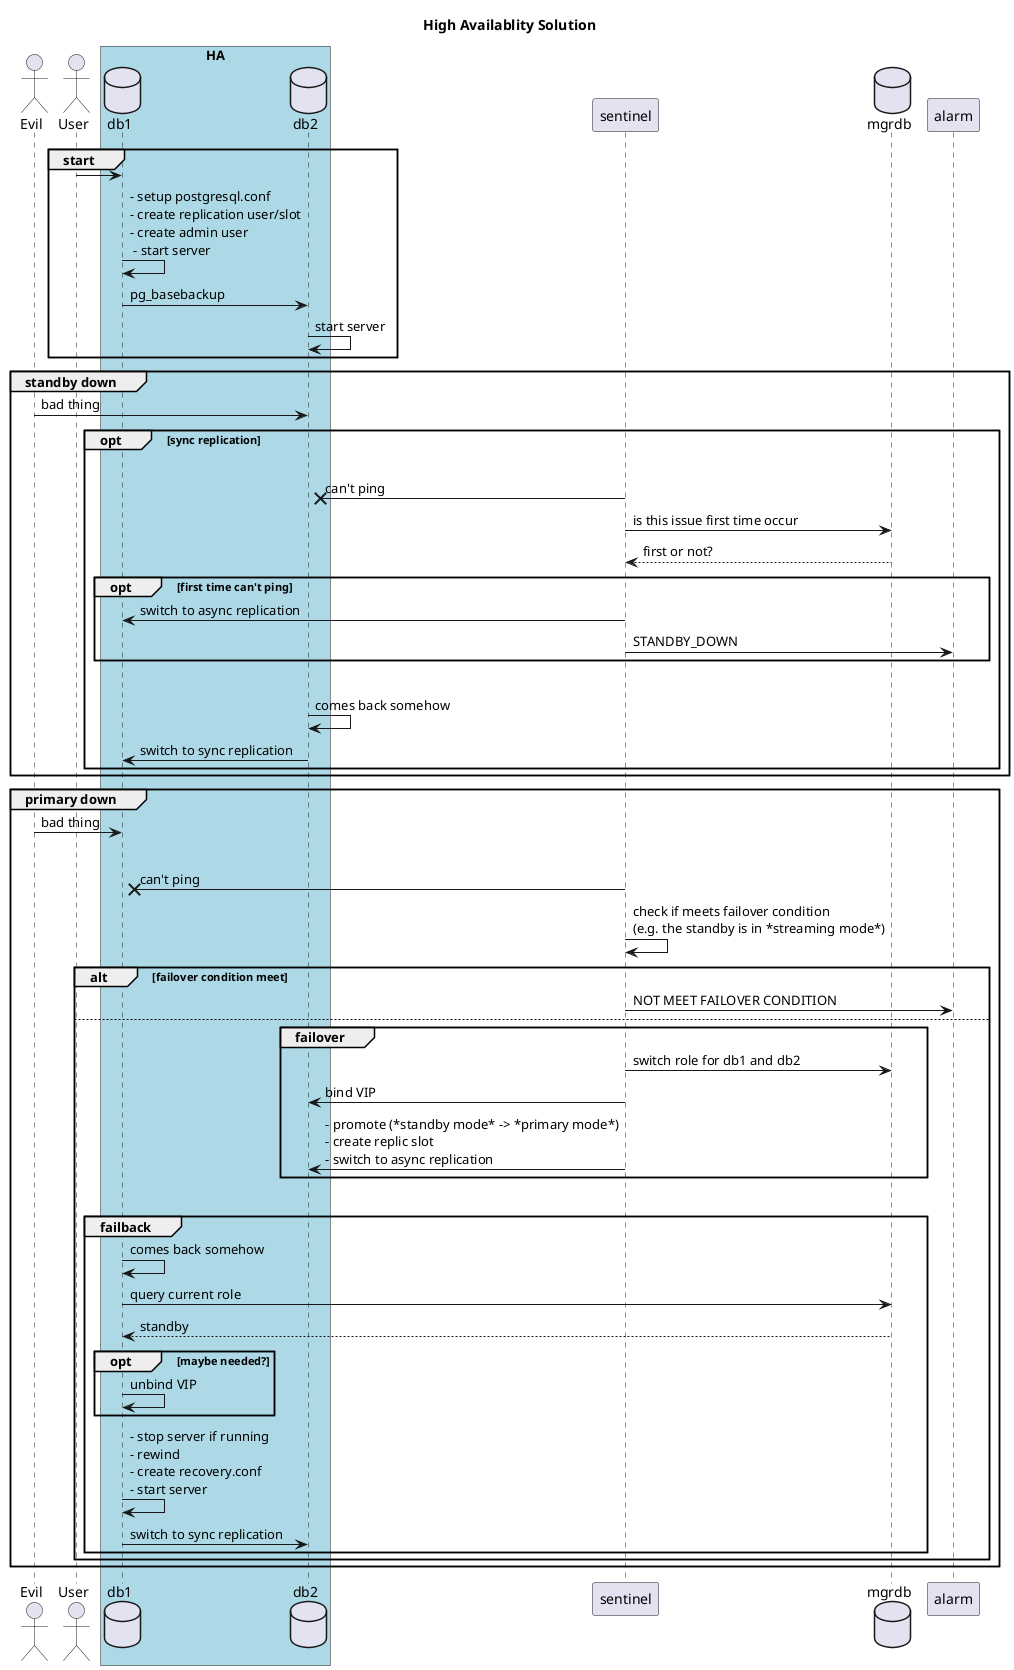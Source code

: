 @startuml
title High Availablity Solution

actor Evil
actor User

box "HA" #LightBlue
    database db1
    database db2
end box
participant sentinel
database mgrdb
participant alarm

group start
    User -> db1
    db1 -> db1: - setup postgresql.conf\n- create replication user/slot\n- create admin user\n - start server
    db1 -> db2: pg_basebackup
    db2 -> db2: start server
end

group standby down
    Evil -> db2: bad thing
    opt sync replication
        |||
        sentinel ->x db2: can't ping
        sentinel -> mgrdb: is this issue first time occur
        sentinel <-- mgrdb: first or not?
        opt first time can't ping
            sentinel -> db1: switch to async replication
            sentinel -> alarm: STANDBY_DOWN
        end
        |||
        db2 -> db2: comes back somehow
        db2 -> db1: switch to sync replication
    end
end

group primary down
    Evil -> db1: bad thing
    |||
    sentinel ->x db1: can't ping
    sentinel -> sentinel: check if meets failover condition\n(e.g. the standby is in *streaming mode*)
    alt failover condition meet
        sentinel -> alarm: NOT MEET FAILOVER CONDITION
    else
        group failover
            sentinel -> mgrdb: switch role for db1 and db2
            sentinel -> db2: bind VIP
            sentinel -> db2: - promote (*standby mode* -> *primary mode*)\n- create replic slot\n- switch to async replication
        end
        |||
        group failback
            db1 -> db1: comes back somehow
            db1 -> mgrdb: query current role
            db1 <-- mgrdb: standby
            opt maybe needed?
                db1 -> db1: unbind VIP
            end
            db1 -> db1: - stop server if running\n- rewind\n- create recovery.conf\n- start server
            db1 -> db2: switch to sync replication
        end
    end
end


@enduml

